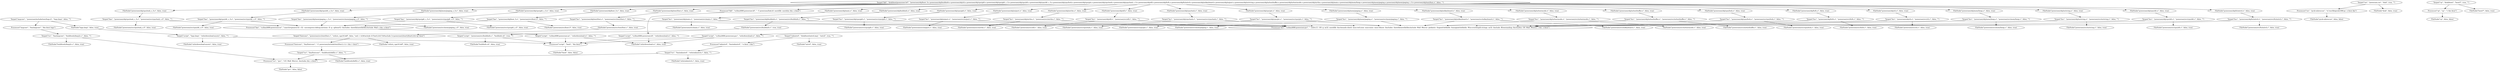 digraph test {
	fontname="Tewi";
	L_0 [label="Target(\"script\", \"cc/bin/i686-powernex-gcc\", \"utils/download-cc\", false, \"\")"];
	L_7 -> L_0;
	L_1 [label="Processor(\"script\", \"bash\", \"$in $out\")"];
	L_0 -> L_1;
	L_22 -> L_1;
	L_30 -> L_1;
	L_62 -> L_1;
	L_74 -> L_1;
	L_2 [label="FileNode(\"utils/download-cc\", false, true)"];
	L_0 -> L_2;
	L_62 -> L_2;
	L_74 -> L_2;
	L_3 [label="Target(\"kas\", \"powernex/obj/cpu/task_s_S.o\", \"powernex/src/cpu/task_s.S\", false, \"\")"];
	L_89 -> L_3;
	L_4 [label="Processor(\"kas\", \"cc/bin/i686-powernex-as\", \"-march=generic32 --32 --nocompress-debug-sections -D -g --gdwarf-2 -Iincludes -Inewlib/newlib/libc/include -Wall -c $in -o $out\")"];
	L_3 -> L_4;
	L_11 -> L_4;
	L_13 -> L_4;
	L_18 -> L_4;
	L_40 -> L_4;
	L_5 [label="FileNode(\"powernex/src/cpu/task_s.S\", false, true)"];
	L_3 -> L_5;
	L_6 [label="Target(\"kcc\", \"powernex/obj/main.o\", \"powernex/src/main.c\", false, \"\")"];
	L_100 -> L_6;
	L_7 [label="Processor(\"kcc\", \"cc/bin/i686-powernex-gcc\", \" -std=c11 -O0 -g -m32 -nostdlib -fno-bounds-check -mno-red-zone -mno-mmx -mno-3dnow -Iincludes -Inewlib/newlib/libc/include -Wall -Werror -pedantic -fsigned-bitfields -funsigned-bitfields -Wno-overlength-strings -m32 -Iinclude -ffreestanding -fno-builtin -O0 -Wall -Wextra -c $in -o $out\")"];
	L_6 -> L_7;
	L_9 -> L_7;
	L_24 -> L_7;
	L_29 -> L_7;
	L_32 -> L_7;
	L_34 -> L_7;
	L_36 -> L_7;
	L_38 -> L_7;
	L_45 -> L_7;
	L_47 -> L_7;
	L_49 -> L_7;
	L_51 -> L_7;
	L_55 -> L_7;
	L_60 -> L_7;
	L_63 -> L_7;
	L_68 -> L_7;
	L_70 -> L_7;
	L_72 -> L_7;
	L_83 -> L_7;
	L_92 -> L_7;
	L_8 [label="FileNode(\"powernex/src/main.c\", false, true)"];
	L_6 -> L_8;
	L_9 [label="Target(\"kcc\", \"powernex/obj/cpu/gdt.o\", \"powernex/src/cpu/gdt.c\", false, \"\")"];
	L_81 -> L_9;
	L_10 [label="FileNode(\"powernex/src/cpu/gdt.c\", false, true)"];
	L_9 -> L_10;
	L_11 [label="Target(\"kas\", \"powernex/obj/cpu/idt_s_S.o\", \"powernex/src/cpu/idt_s.S\", false, \"\")"];
	L_85 -> L_11;
	L_12 [label="FileNode(\"powernex/src/cpu/idt_s.S\", false, true)"];
	L_11 -> L_12;
	L_13 [label="Target(\"kas\", \"powernex/obj/mem/paging_s_S.o\", \"powernex/src/mem/paging_s.S\", false, \"\")"];
	L_103 -> L_13;
	L_14 [label="FileNode(\"powernex/src/mem/paging_s.S\", false, true)"];
	L_13 -> L_14;
	L_15 [label="Target(\"tcc\", \"bin/fontconv\", \"buildtools/bdf2c.c\", false, \"\")"];
	L_58 -> L_15;
	L_16 [label="Processor(\"tcc\", \"gcc\", \"-O3 -Wall -Werror -Iincludes $in -o $out\")"];
	L_15 -> L_16;
	L_26 -> L_16;
	L_53 -> L_16;
	L_17 [label="FileNode(\"buildtools/bdf2c.c\", false, true)"];
	L_15 -> L_17;
	L_18 [label="Target(\"kas\", \"powernex/obj/cpu/gdt_s_S.o\", \"powernex/src/cpu/gdt_s.S\", false, \"\")"];
	L_82 -> L_18;
	L_19 [label="FileNode(\"powernex/src/cpu/gdt_s.S\", false, true)"];
	L_18 -> L_19;
	L_20 [label="Target(\"imgconv\", \"powernex/include/text/logo.h\", \"logo.bmp\", false, \"\")"];
	L_21 [label="Processor(\"imgconv\", \"bin/imgconv\", \"$in $out logo\")"];
	L_20 -> L_21;
	L_22 [label="Target(\"script\", \"logo.bmp\", \"utils/download-assets\", false, \"\")"];
	L_23 -> L_22;
	L_23 [label="FileNode(\"logo.bmp\", false, true)"];
	L_20 -> L_23;
	L_24 [label="Target(\"kcc\", \"powernex/obj/io/port.o\", \"powernex/src/io/port.c\", false, \"\")"];
	L_95 -> L_24;
	L_25 [label="FileNode(\"powernex/src/io/port.c\", false, true)"];
	L_24 -> L_25;
	L_26 [label="Target(\"tcc\", \"bin/imgconv\", \"buildtools/bmp2c.c\", false, \"\")"];
	L_21 -> L_26;
	L_27 [label="FileNode(\"buildtools/bmp2c.c\", false, true)"];
	L_26 -> L_27;
	L_28 [label="FileNode(\"utils/download-assets\", false, true)"];
	L_22 -> L_28;
	L_29 [label="Target(\"kcc\", \"powernex/obj/buildinfo.o\", \"powernex/src/buildinfo.c\", false, \"\")"];
	L_79 -> L_29;
	L_30 [label="Target(\"script\", \"powernex/src/buildinfo.c\", \"buildinfo.sh\", true, \"\")"];
	L_31 -> L_30;
	L_31 [label="FileNode(\"powernex/src/buildinfo.c\", true, true)"];
	L_29 -> L_31;
	L_32 [label="Target(\"kcc\", \"powernex/obj/io/vbe.o\", \"powernex/src/io/vbe.c\", false, \"\")"];
	L_99 -> L_32;
	L_33 [label="FileNode(\"powernex/src/io/vbe.c\", false, true)"];
	L_32 -> L_33;
	L_34 [label="Target(\"kcc\", \"powernex/obj/elf.o\", \"powernex/src/elf.c\", false, \"\")"];
	L_90 -> L_34;
	L_35 [label="FileNode(\"powernex/src/elf.c\", false, true)"];
	L_34 -> L_35;
	L_36 [label="Target(\"kcc\", \"powernex/obj/cpu/task.o\", \"powernex/src/cpu/task.c\", false, \"\")"];
	L_88 -> L_36;
	L_37 [label="FileNode(\"powernex/src/cpu/task.c\", false, true)"];
	L_36 -> L_37;
	L_38 [label="Target(\"kcc\", \"powernex/obj/cpu/pit.o\", \"powernex/src/cpu/pit.c\", false, \"\")"];
	L_87 -> L_38;
	L_39 [label="FileNode(\"powernex/src/cpu/pit.c\", false, true)"];
	L_38 -> L_39;
	L_40 [label="Target(\"kas\", \"powernex/obj/boot_S.o\", \"powernex/src/boot.S\", false, \"\")"];
	L_78 -> L_40;
	L_41 [label="FileNode(\"powernex/src/boot.S\", false, true)"];
	L_40 -> L_41;
	L_42 [label="Target(\"iso\", \"powernex.iso\", \"disk\", true, \"\")"];
	L_43 [label="Processor(\"iso\", \"grub-mkrescue\", \"-d /usr/lib/grub/i386-pc -o $out $in\")"];
	L_42 -> L_43;
	L_44 [label="FileNode(\"disk\", false, true)"];
	L_42 -> L_44;
	L_45 [label="Target(\"kcc\", \"powernex/obj/mem/paging.o\", \"powernex/src/mem/paging.c\", false, \"\")"];
	L_102 -> L_45;
	L_46 [label="FileNode(\"powernex/src/mem/paging.c\", false, true)"];
	L_45 -> L_46;
	L_47 [label="Target(\"kcc\", \"powernex/obj/io/keyboard.o\", \"powernex/src/io/keyboard.c\", false, \"\")"];
	L_94 -> L_47;
	L_48 [label="FileNode(\"powernex/src/io/keyboard.c\", false, true)"];
	L_47 -> L_48;
	L_49 [label="Target(\"kcc\", \"powernex/obj/io/textmode.o\", \"powernex/src/io/textmode.c\", false, \"\")"];
	L_98 -> L_49;
	L_50 [label="FileNode(\"powernex/src/io/textmode.c\", false, true)"];
	L_49 -> L_50;
	L_51 [label="Target(\"kcc\", \"powernex/obj/io/textbuffer.o\", \"powernex/src/io/textbuffer.c\", false, \"\")"];
	L_97 -> L_51;
	L_52 [label="FileNode(\"powernex/src/io/textbuffer.c\", false, true)"];
	L_51 -> L_52;
	L_53 [label="Target(\"tcc\", \"bin/mkinitrd\", \"utils/mkinitrd.c\", false, \"\")"];
	L_107 -> L_53;
	L_54 [label="FileNode(\"utils/mkinitrd.c\", false, true)"];
	L_53 -> L_54;
	L_55 [label="Target(\"kcc\", \"powernex/obj/cpu/lock.o\", \"powernex/src/cpu/lock.c\", false, \"\")"];
	L_86 -> L_55;
	L_56 [label="FileNode(\"powernex/src/cpu/lock.c\", false, true)"];
	L_55 -> L_56;
	L_57 [label="Target(\"fontconv\", \"powernex/src/text/font.c\", \"utils/u_vga16.bdf\", false, \"sed -i 's/\\\\#include \\\\\\\"font\\\\.h\\\\\\\"/\\\\#include \\\\<powernex\\\\/text\\\\/font\\\\.h\\\\>/g' $out\")"];
	L_71 -> L_57;
	L_58 [label="Processor(\"fontconv\", \"bin/fontconv\", \"-C powernex/include/text/font.h -b < $in > $out\")"];
	L_57 -> L_58;
	L_59 [label="FileNode(\"utils/u_vga16.bdf\", false, true)"];
	L_57 -> L_59;
	L_60 [label="Target(\"kcc\", \"powernex/obj/fs/fs.o\", \"powernex/src/fs/fs.c\", false, \"\")"];
	L_91 -> L_60;
	L_61 [label="FileNode(\"powernex/src/fs/fs.c\", false, true)"];
	L_60 -> L_61;
	L_62 [label="Target(\"script\", \"cc/bin/i686-powernex-as\", \"utils/download-cc\", false, \"\")"];
	L_4 -> L_62;
	L_63 [label="Target(\"kcc\", \"powernex/obj/cli.o\", \"powernex/src/cli.c\", false, \"\")"];
	L_80 -> L_63;
	L_64 [label="FileNode(\"powernex/src/cli.c\", false, true)"];
	L_63 -> L_64;
	L_65 [label="Target(\"cp\", \"disk/boot/\", \"boot/*\", true, \"\")"];
	L_66 [label="Processor(\"cp\", \"cp\", \"-r $in $out\")"];
	L_65 -> L_66;
	L_67 [label="FileNode(\"boot/*\", false, true)"];
	L_65 -> L_67;
	L_68 [label="Target(\"kcc\", \"powernex/obj/mem/heap.o\", \"powernex/src/mem/heap.c\", false, \"\")"];
	L_101 -> L_68;
	L_69 [label="FileNode(\"powernex/src/mem/heap.c\", false, true)"];
	L_68 -> L_69;
	L_70 [label="Target(\"kcc\", \"powernex/obj/text/font.o\", \"powernex/src/text/font.c\", false, \"\")"];
	L_104 -> L_70;
	L_71 [label="FileNode(\"powernex/src/text/font.c\", false, true)"];
	L_70 -> L_71;
	L_72 [label="Target(\"kcc\", \"powernex/obj/io/string.o\", \"powernex/src/io/string.c\", false, \"\")"];
	L_96 -> L_72;
	L_73 [label="FileNode(\"powernex/src/io/string.c\", false, true)"];
	L_72 -> L_73;
	L_74 [label="Target(\"script\", \"cc/bin/i686-powernex-ld\", \"utils/download-cc\", false, \"\")"];
	L_77 -> L_74;
	L_75 [label="FileNode(\"buildinfo.sh\", false, true)"];
	L_30 -> L_75;
	L_76 [label="Target(\"kld\", \"disk/boot/powernex.krl\", \"powernex/obj/boot_S.o powernex/obj/buildinfo.o powernex/obj/cli.o powernex/obj/cpu/gdt.o powernex/obj/cpu/gdt_s_S.o powernex/obj/cpu/idt.o powernex/obj/cpu/idt_s_S.o powernex/obj/cpu/lock.o powernex/obj/cpu/pit.o powernex/obj/cpu/task.o powernex/obj/cpu/task_s_S.o powernex/obj/elf.o powernex/obj/fs/fs.o powernex/obj/fs/initrd.o powernex/obj/io/keyboard.o powernex/obj/io/port.o powernex/obj/io/string.o powernex/obj/io/textbuffer.o powernex/obj/io/textmode.o powernex/obj/io/vbe.o powernex/obj/main.o powernex/obj/mem/heap.o powernex/obj/mem/paging.o powernex/obj/mem/paging_s_S.o powernex/obj/text/font.o\", false, \"\")"];
	L_77 [label="Processor(\"kld\", \"cc/bin/i686-powernex-ld\", \" -T powernex/link.ld -nostdlib -nostdinc $in -o $out\")"];
	L_76 -> L_77;
	L_78 [label="FileNode(\"powernex/obj/boot_S.o\", false, true)"];
	L_76 -> L_78;
	L_79 [label="FileNode(\"powernex/obj/buildinfo.o\", false, true)"];
	L_76 -> L_79;
	L_80 [label="FileNode(\"powernex/obj/cli.o\", false, true)"];
	L_76 -> L_80;
	L_81 [label="FileNode(\"powernex/obj/cpu/gdt.o\", false, true)"];
	L_76 -> L_81;
	L_82 [label="FileNode(\"powernex/obj/cpu/gdt_s_S.o\", false, true)"];
	L_76 -> L_82;
	L_83 [label="Target(\"kcc\", \"powernex/obj/cpu/idt.o\", \"powernex/src/cpu/idt.c\", false, \"\")"];
	L_84 -> L_83;
	L_84 [label="FileNode(\"powernex/obj/cpu/idt.o\", false, true)"];
	L_76 -> L_84;
	L_85 [label="FileNode(\"powernex/obj/cpu/idt_s_S.o\", false, true)"];
	L_76 -> L_85;
	L_86 [label="FileNode(\"powernex/obj/cpu/lock.o\", false, true)"];
	L_76 -> L_86;
	L_87 [label="FileNode(\"powernex/obj/cpu/pit.o\", false, true)"];
	L_76 -> L_87;
	L_88 [label="FileNode(\"powernex/obj/cpu/task.o\", false, true)"];
	L_76 -> L_88;
	L_89 [label="FileNode(\"powernex/obj/cpu/task_s_S.o\", false, true)"];
	L_76 -> L_89;
	L_90 [label="FileNode(\"powernex/obj/elf.o\", false, true)"];
	L_76 -> L_90;
	L_91 [label="FileNode(\"powernex/obj/fs/fs.o\", false, true)"];
	L_76 -> L_91;
	L_92 [label="Target(\"kcc\", \"powernex/obj/fs/initrd.o\", \"powernex/src/fs/initrd.c\", false, \"\")"];
	L_93 -> L_92;
	L_93 [label="FileNode(\"powernex/obj/fs/initrd.o\", false, true)"];
	L_76 -> L_93;
	L_94 [label="FileNode(\"powernex/obj/io/keyboard.o\", false, true)"];
	L_76 -> L_94;
	L_95 [label="FileNode(\"powernex/obj/io/port.o\", false, true)"];
	L_76 -> L_95;
	L_96 [label="FileNode(\"powernex/obj/io/string.o\", false, true)"];
	L_76 -> L_96;
	L_97 [label="FileNode(\"powernex/obj/io/textbuffer.o\", false, true)"];
	L_76 -> L_97;
	L_98 [label="FileNode(\"powernex/obj/io/textmode.o\", false, true)"];
	L_76 -> L_98;
	L_99 [label="FileNode(\"powernex/obj/io/vbe.o\", false, true)"];
	L_76 -> L_99;
	L_100 [label="FileNode(\"powernex/obj/main.o\", false, true)"];
	L_76 -> L_100;
	L_101 [label="FileNode(\"powernex/obj/mem/heap.o\", false, true)"];
	L_76 -> L_101;
	L_102 [label="FileNode(\"powernex/obj/mem/paging.o\", false, true)"];
	L_76 -> L_102;
	L_103 [label="FileNode(\"powernex/obj/mem/paging_s_S.o\", false, true)"];
	L_76 -> L_103;
	L_104 [label="FileNode(\"powernex/obj/text/font.o\", false, true)"];
	L_76 -> L_104;
	L_105 [label="FileNode(\"powernex/src/cpu/idt.c\", false, true)"];
	L_83 -> L_105;
	L_106 [label="Target(\"mkinitrd\", \"disk/boot/initrd.img\", \"initrd\", true, \"\")"];
	L_107 [label="Processor(\"mkinitrd\", \"bin/mkinitrd\", \"-o $out -i $in\")"];
	L_106 -> L_107;
	L_108 [label="FileNode(\"initrd\", false, true)"];
	L_106 -> L_108;
	L_109 [label="FileNode(\"powernex/src/fs/initrd.c\", false, true)"];
	L_92 -> L_109;
	L_110 [label="FileNode(\"bash\", false, false)"];
	L_1 -> L_110;
	L_111 [label="FileNode(\"gcc\", false, false)"];
	L_16 -> L_111;
	L_112 [label="FileNode(\"cp\", false, false)"];
	L_66 -> L_112;
	L_113 [label="FileNode(\"grub-mkrescue\", false, false)"];
	L_43 -> L_113;
}
